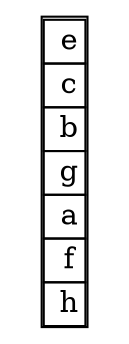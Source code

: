 digraph G { 
  node [shape = name]; 
  2[label=  <<table border= "1 " cellspacing= " 0 "><tr> 
<td> e</td> </tr> 
<tr> 
<td> c</td> </tr> 
<tr> 
<td> b</td> </tr> 
<tr> 
<td> g</td> </tr> 
<tr> 
<td> a</td> </tr> 
<tr> 
<td> f</td> </tr> 
<tr> 
<td> h</td> </tr> 
</table>>  shape = none ]; 
 }
